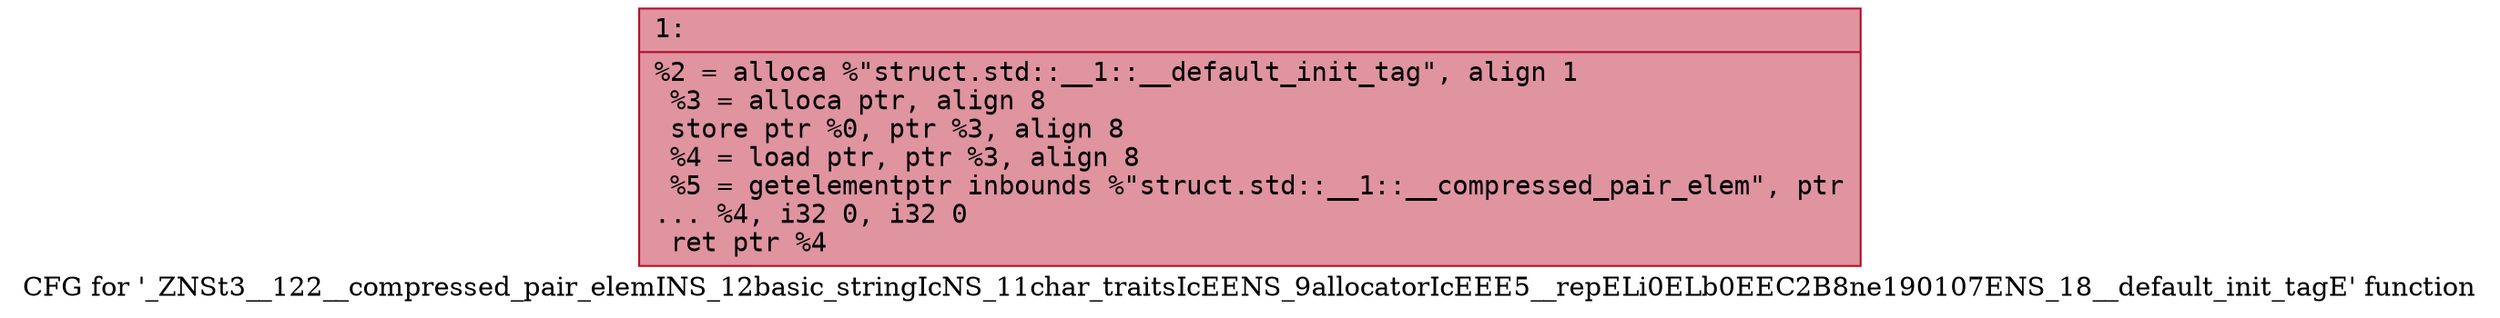 digraph "CFG for '_ZNSt3__122__compressed_pair_elemINS_12basic_stringIcNS_11char_traitsIcEENS_9allocatorIcEEE5__repELi0ELb0EEC2B8ne190107ENS_18__default_init_tagE' function" {
	label="CFG for '_ZNSt3__122__compressed_pair_elemINS_12basic_stringIcNS_11char_traitsIcEENS_9allocatorIcEEE5__repELi0ELb0EEC2B8ne190107ENS_18__default_init_tagE' function";

	Node0x60000093af80 [shape=record,color="#b70d28ff", style=filled, fillcolor="#b70d2870" fontname="Courier",label="{1:\l|  %2 = alloca %\"struct.std::__1::__default_init_tag\", align 1\l  %3 = alloca ptr, align 8\l  store ptr %0, ptr %3, align 8\l  %4 = load ptr, ptr %3, align 8\l  %5 = getelementptr inbounds %\"struct.std::__1::__compressed_pair_elem\", ptr\l... %4, i32 0, i32 0\l  ret ptr %4\l}"];
}

